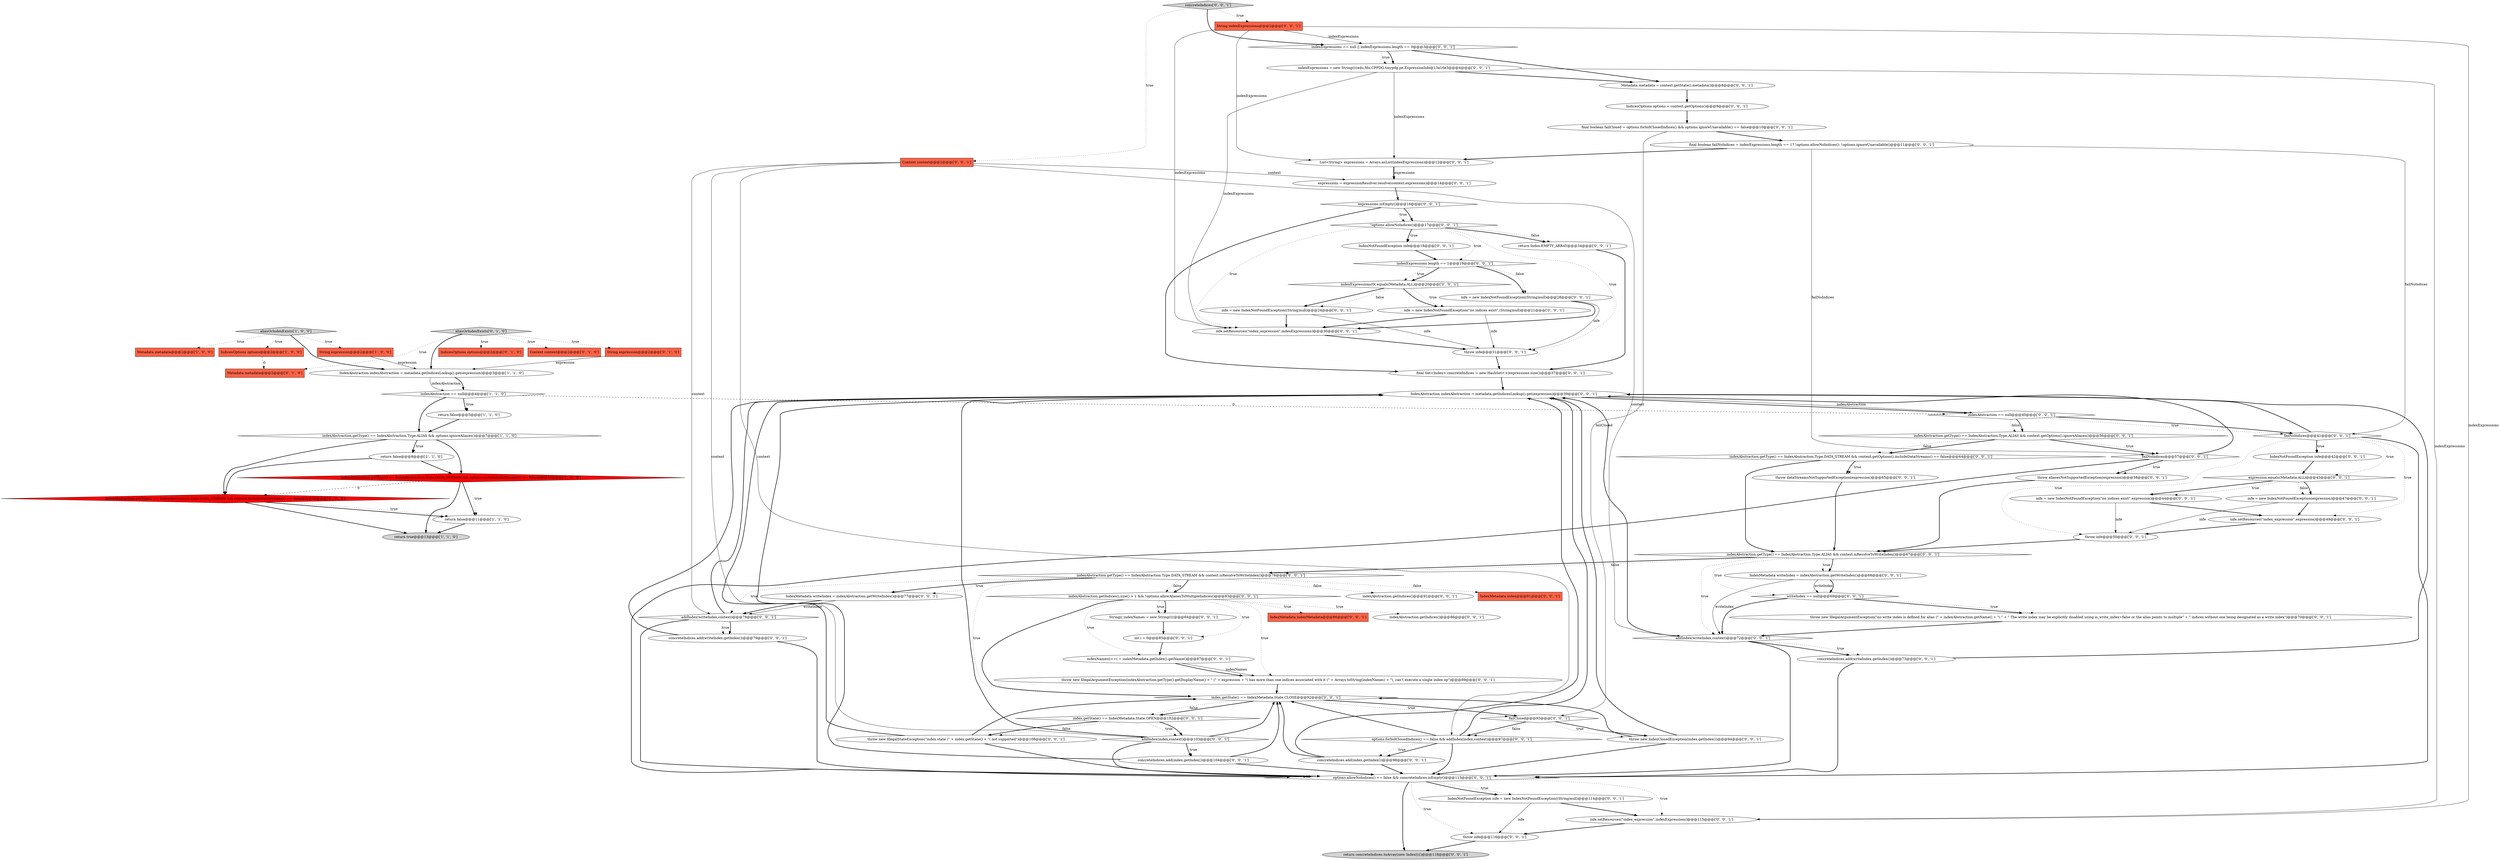 digraph {
18 [style = filled, label = "infe = new IndexNotFoundException(\"no indices exist\",(String)null)@@@21@@@['0', '0', '1']", fillcolor = white, shape = ellipse image = "AAA0AAABBB3BBB"];
46 [style = filled, label = "IndexNotFoundException infe@@@42@@@['0', '0', '1']", fillcolor = white, shape = ellipse image = "AAA0AAABBB3BBB"];
63 [style = filled, label = "throw infe@@@116@@@['0', '0', '1']", fillcolor = white, shape = ellipse image = "AAA0AAABBB3BBB"];
29 [style = filled, label = "throw aliasesNotSupportedException(expression)@@@58@@@['0', '0', '1']", fillcolor = white, shape = ellipse image = "AAA0AAABBB3BBB"];
22 [style = filled, label = "index.getState() == IndexMetadata.State.OPEN@@@102@@@['0', '0', '1']", fillcolor = white, shape = diamond image = "AAA0AAABBB3BBB"];
50 [style = filled, label = "addIndex(writeIndex,context)@@@78@@@['0', '0', '1']", fillcolor = white, shape = diamond image = "AAA0AAABBB3BBB"];
79 [style = filled, label = "IndexNotFoundException infe = new IndexNotFoundException((String)null)@@@114@@@['0', '0', '1']", fillcolor = white, shape = ellipse image = "AAA0AAABBB3BBB"];
75 [style = filled, label = "infe = new IndexNotFoundException(expression)@@@47@@@['0', '0', '1']", fillcolor = white, shape = ellipse image = "AAA0AAABBB3BBB"];
44 [style = filled, label = "indexAbstraction.getType() == IndexAbstraction.Type.ALIAS && context.isResolveToWriteIndex()@@@67@@@['0', '0', '1']", fillcolor = white, shape = diamond image = "AAA0AAABBB3BBB"];
51 [style = filled, label = "!options.allowNoIndices()@@@17@@@['0', '0', '1']", fillcolor = white, shape = diamond image = "AAA0AAABBB3BBB"];
41 [style = filled, label = "indexNames(i++( = indexMetadata.getIndex().getName()@@@87@@@['0', '0', '1']", fillcolor = white, shape = ellipse image = "AAA0AAABBB3BBB"];
17 [style = filled, label = "indexAbstraction.getType() == IndexAbstraction.Type.DATA_STREAM && context.includeDataStreams() == false@@@10@@@['0', '1', '0']", fillcolor = red, shape = diamond image = "AAA1AAABBB2BBB"];
25 [style = filled, label = "IndexMetadata writeIndex = indexAbstraction.getWriteIndex()@@@77@@@['0', '0', '1']", fillcolor = white, shape = ellipse image = "AAA0AAABBB3BBB"];
40 [style = filled, label = "final Set<Index> concreteIndices = new HashSet<>(expressions.size())@@@37@@@['0', '0', '1']", fillcolor = white, shape = ellipse image = "AAA0AAABBB3BBB"];
73 [style = filled, label = "Context context@@@2@@@['0', '0', '1']", fillcolor = tomato, shape = box image = "AAA0AAABBB3BBB"];
74 [style = filled, label = "index.getState() == IndexMetadata.State.CLOSE@@@92@@@['0', '0', '1']", fillcolor = white, shape = diamond image = "AAA0AAABBB3BBB"];
21 [style = filled, label = "throw dataStreamsNotSupportedException(expression)@@@65@@@['0', '0', '1']", fillcolor = white, shape = ellipse image = "AAA0AAABBB3BBB"];
53 [style = filled, label = "indexAbstraction.getIndices()@@@91@@@['0', '0', '1']", fillcolor = white, shape = ellipse image = "AAA0AAABBB3BBB"];
72 [style = filled, label = "options.allowNoIndices() == false && concreteIndices.isEmpty()@@@113@@@['0', '0', '1']", fillcolor = white, shape = diamond image = "AAA0AAABBB3BBB"];
8 [style = filled, label = "String expression@@@2@@@['1', '0', '0']", fillcolor = tomato, shape = box image = "AAA0AAABBB1BBB"];
76 [style = filled, label = "IndexAbstraction indexAbstraction = metadata.getIndicesLookup().get(expression)@@@39@@@['0', '0', '1']", fillcolor = white, shape = ellipse image = "AAA0AAABBB3BBB"];
82 [style = filled, label = "indexExpressions.length == 1@@@19@@@['0', '0', '1']", fillcolor = white, shape = diamond image = "AAA0AAABBB3BBB"];
83 [style = filled, label = "return concreteIndices.toArray(new Index(((()@@@118@@@['0', '0', '1']", fillcolor = lightgray, shape = ellipse image = "AAA0AAABBB3BBB"];
14 [style = filled, label = "IndicesOptions options@@@2@@@['0', '1', '0']", fillcolor = tomato, shape = box image = "AAA0AAABBB2BBB"];
43 [style = filled, label = "indexAbstraction.getType() == IndexAbstraction.Type.ALIAS && context.getOptions().ignoreAliases()@@@56@@@['0', '0', '1']", fillcolor = white, shape = diamond image = "AAA0AAABBB3BBB"];
68 [style = filled, label = "infe = new IndexNotFoundException((String)null)@@@28@@@['0', '0', '1']", fillcolor = white, shape = ellipse image = "AAA0AAABBB3BBB"];
31 [style = filled, label = "addIndex(index,context)@@@103@@@['0', '0', '1']", fillcolor = white, shape = diamond image = "AAA0AAABBB3BBB"];
54 [style = filled, label = "throw new IllegalArgumentException(\"no write index is defined for alias (\" + indexAbstraction.getName() + \"(.\" + \" The write index may be explicitly disabled using is_write_index=false or the alias points to multiple\" + \" indices without one being designated as a write index\")@@@70@@@['0', '0', '1']", fillcolor = white, shape = ellipse image = "AAA0AAABBB3BBB"];
80 [style = filled, label = "int i = 0@@@85@@@['0', '0', '1']", fillcolor = white, shape = ellipse image = "AAA0AAABBB3BBB"];
30 [style = filled, label = "IndexMetadata index@@@91@@@['0', '0', '1']", fillcolor = tomato, shape = box image = "AAA0AAABBB3BBB"];
13 [style = filled, label = "aliasOrIndexExists['0', '1', '0']", fillcolor = lightgray, shape = diamond image = "AAA0AAABBB2BBB"];
34 [style = filled, label = "infe.setResources(\"index_expression\",expression)@@@49@@@['0', '0', '1']", fillcolor = white, shape = ellipse image = "AAA0AAABBB3BBB"];
38 [style = filled, label = "infe.setResources(\"index_expression\",indexExpressions)@@@115@@@['0', '0', '1']", fillcolor = white, shape = ellipse image = "AAA0AAABBB3BBB"];
33 [style = filled, label = "failNoIndices@@@41@@@['0', '0', '1']", fillcolor = white, shape = diamond image = "AAA0AAABBB3BBB"];
45 [style = filled, label = "infe = new IndexNotFoundException((String)null)@@@24@@@['0', '0', '1']", fillcolor = white, shape = ellipse image = "AAA0AAABBB3BBB"];
1 [style = filled, label = "return false@@@5@@@['1', '1', '0']", fillcolor = white, shape = ellipse image = "AAA0AAABBB1BBB"];
77 [style = filled, label = "final boolean failNoIndices = indexExpressions.length == 1? !options.allowNoIndices(): !options.ignoreUnavailable()@@@11@@@['0', '0', '1']", fillcolor = white, shape = ellipse image = "AAA0AAABBB3BBB"];
0 [style = filled, label = "indexAbstraction.getType() == IndexAbstraction.Type.ALIAS && options.ignoreAliases()@@@7@@@['1', '1', '0']", fillcolor = white, shape = diamond image = "AAA0AAABBB1BBB"];
27 [style = filled, label = "IndexNotFoundException infe@@@18@@@['0', '0', '1']", fillcolor = white, shape = ellipse image = "AAA0AAABBB3BBB"];
3 [style = filled, label = "return false@@@8@@@['1', '1', '0']", fillcolor = white, shape = ellipse image = "AAA0AAABBB1BBB"];
23 [style = filled, label = "String(( indexNames = new String((((@@@84@@@['0', '0', '1']", fillcolor = white, shape = ellipse image = "AAA0AAABBB3BBB"];
65 [style = filled, label = "indexExpressions = new String((((edu.fdu.CPPDG.tinypdg.pe.ExpressionInfo@13a16e3@@@4@@@['0', '0', '1']", fillcolor = white, shape = ellipse image = "AAA0AAABBB3BBB"];
70 [style = filled, label = "infe = new IndexNotFoundException(\"no indices exist\",expression)@@@44@@@['0', '0', '1']", fillcolor = white, shape = ellipse image = "AAA0AAABBB3BBB"];
26 [style = filled, label = "concreteIndices.add(writeIndex.getIndex())@@@73@@@['0', '0', '1']", fillcolor = white, shape = ellipse image = "AAA0AAABBB3BBB"];
48 [style = filled, label = "throw new IllegalArgumentException(indexAbstraction.getType().getDisplayName() + \" (\" + expression + \"( has more than one indices associated with it (\" + Arrays.toString(indexNames) + \"(, can't execute a single index op\")@@@89@@@['0', '0', '1']", fillcolor = white, shape = ellipse image = "AAA0AAABBB3BBB"];
6 [style = filled, label = "return true@@@13@@@['1', '1', '0']", fillcolor = lightgray, shape = ellipse image = "AAA0AAABBB1BBB"];
5 [style = filled, label = "indexAbstraction == null@@@4@@@['1', '1', '0']", fillcolor = white, shape = diamond image = "AAA0AAABBB1BBB"];
15 [style = filled, label = "Context context@@@2@@@['0', '1', '0']", fillcolor = tomato, shape = box image = "AAA0AAABBB2BBB"];
20 [style = filled, label = "throw new IllegalStateException(\"index state (\" + index.getState() + \"( not supported\")@@@108@@@['0', '0', '1']", fillcolor = white, shape = ellipse image = "AAA0AAABBB3BBB"];
87 [style = filled, label = "concreteIndices.add(index.getIndex())@@@104@@@['0', '0', '1']", fillcolor = white, shape = ellipse image = "AAA0AAABBB3BBB"];
56 [style = filled, label = "indexAbstraction.getType() == IndexAbstraction.Type.DATA_STREAM && context.isResolveToWriteIndex()@@@76@@@['0', '0', '1']", fillcolor = white, shape = diamond image = "AAA0AAABBB3BBB"];
32 [style = filled, label = "indexExpressions(0(.equals(Metadata.ALL)@@@20@@@['0', '0', '1']", fillcolor = white, shape = diamond image = "AAA0AAABBB3BBB"];
49 [style = filled, label = "concreteIndices.add(writeIndex.getIndex())@@@79@@@['0', '0', '1']", fillcolor = white, shape = ellipse image = "AAA0AAABBB3BBB"];
28 [style = filled, label = "IndicesOptions options = context.getOptions()@@@9@@@['0', '0', '1']", fillcolor = white, shape = ellipse image = "AAA0AAABBB3BBB"];
10 [style = filled, label = "indexAbstraction.getType() == IndexAbstraction.Type.DATA_STREAM && options.includeDataStreams() == false@@@10@@@['1', '0', '0']", fillcolor = red, shape = diamond image = "AAA1AAABBB1BBB"];
61 [style = filled, label = "expressions = expressionResolver.resolve(context,expressions)@@@14@@@['0', '0', '1']", fillcolor = white, shape = ellipse image = "AAA0AAABBB3BBB"];
57 [style = filled, label = "throw new IndexClosedException(index.getIndex())@@@94@@@['0', '0', '1']", fillcolor = white, shape = ellipse image = "AAA0AAABBB3BBB"];
37 [style = filled, label = "return Index.EMPTY_ARRAY@@@34@@@['0', '0', '1']", fillcolor = white, shape = ellipse image = "AAA0AAABBB3BBB"];
47 [style = filled, label = "expressions.isEmpty()@@@16@@@['0', '0', '1']", fillcolor = white, shape = diamond image = "AAA0AAABBB3BBB"];
4 [style = filled, label = "Metadata metadata@@@2@@@['1', '0', '0']", fillcolor = tomato, shape = box image = "AAA0AAABBB1BBB"];
19 [style = filled, label = "indexAbstraction == null@@@40@@@['0', '0', '1']", fillcolor = white, shape = diamond image = "AAA0AAABBB3BBB"];
64 [style = filled, label = "final boolean failClosed = options.forbidClosedIndices() && options.ignoreUnavailable() == false@@@10@@@['0', '0', '1']", fillcolor = white, shape = ellipse image = "AAA0AAABBB3BBB"];
78 [style = filled, label = "failClosed@@@93@@@['0', '0', '1']", fillcolor = white, shape = diamond image = "AAA0AAABBB3BBB"];
9 [style = filled, label = "aliasOrIndexExists['1', '0', '0']", fillcolor = lightgray, shape = diamond image = "AAA0AAABBB1BBB"];
24 [style = filled, label = "infe.setResources(\"index_expression\",indexExpressions)@@@30@@@['0', '0', '1']", fillcolor = white, shape = ellipse image = "AAA0AAABBB3BBB"];
52 [style = filled, label = "options.forbidClosedIndices() == false && addIndex(index,context)@@@97@@@['0', '0', '1']", fillcolor = white, shape = diamond image = "AAA0AAABBB3BBB"];
11 [style = filled, label = "IndicesOptions options@@@2@@@['1', '0', '0']", fillcolor = tomato, shape = box image = "AAA1AAABBB1BBB"];
66 [style = filled, label = "throw infe@@@50@@@['0', '0', '1']", fillcolor = white, shape = ellipse image = "AAA0AAABBB3BBB"];
85 [style = filled, label = "List<String> expressions = Arrays.asList(indexExpressions)@@@12@@@['0', '0', '1']", fillcolor = white, shape = ellipse image = "AAA0AAABBB3BBB"];
60 [style = filled, label = "indexAbstraction.getIndices().size() > 1 && !options.allowAliasesToMultipleIndices()@@@83@@@['0', '0', '1']", fillcolor = white, shape = diamond image = "AAA0AAABBB3BBB"];
35 [style = filled, label = "String indexExpressions@@@2@@@['0', '0', '1']", fillcolor = tomato, shape = box image = "AAA0AAABBB3BBB"];
55 [style = filled, label = "concreteIndices.add(index.getIndex())@@@98@@@['0', '0', '1']", fillcolor = white, shape = ellipse image = "AAA0AAABBB3BBB"];
16 [style = filled, label = "Metadata metadata@@@2@@@['0', '1', '0']", fillcolor = tomato, shape = box image = "AAA1AAABBB2BBB"];
69 [style = filled, label = "expression.equals(Metadata.ALL)@@@43@@@['0', '0', '1']", fillcolor = white, shape = diamond image = "AAA0AAABBB3BBB"];
81 [style = filled, label = "indexAbstraction.getType() == IndexAbstraction.Type.DATA_STREAM && context.getOptions().includeDataStreams() == false@@@64@@@['0', '0', '1']", fillcolor = white, shape = diamond image = "AAA0AAABBB3BBB"];
2 [style = filled, label = "IndexAbstraction indexAbstraction = metadata.getIndicesLookup().get(expression)@@@3@@@['1', '1', '0']", fillcolor = white, shape = ellipse image = "AAA0AAABBB1BBB"];
42 [style = filled, label = "Metadata metadata = context.getState().metadata()@@@8@@@['0', '0', '1']", fillcolor = white, shape = ellipse image = "AAA0AAABBB3BBB"];
12 [style = filled, label = "String expression@@@2@@@['0', '1', '0']", fillcolor = tomato, shape = box image = "AAA0AAABBB2BBB"];
67 [style = filled, label = "writeIndex == null@@@69@@@['0', '0', '1']", fillcolor = white, shape = diamond image = "AAA0AAABBB3BBB"];
39 [style = filled, label = "addIndex(writeIndex,context)@@@72@@@['0', '0', '1']", fillcolor = white, shape = diamond image = "AAA0AAABBB3BBB"];
86 [style = filled, label = "failNoIndices@@@57@@@['0', '0', '1']", fillcolor = white, shape = diamond image = "AAA0AAABBB3BBB"];
58 [style = filled, label = "concreteIndices['0', '0', '1']", fillcolor = lightgray, shape = diamond image = "AAA0AAABBB3BBB"];
62 [style = filled, label = "throw infe@@@31@@@['0', '0', '1']", fillcolor = white, shape = ellipse image = "AAA0AAABBB3BBB"];
59 [style = filled, label = "IndexMetadata indexMetadata@@@86@@@['0', '0', '1']", fillcolor = tomato, shape = box image = "AAA0AAABBB3BBB"];
84 [style = filled, label = "indexExpressions == null || indexExpressions.length == 0@@@3@@@['0', '0', '1']", fillcolor = white, shape = diamond image = "AAA0AAABBB3BBB"];
71 [style = filled, label = "indexAbstraction.getIndices()@@@86@@@['0', '0', '1']", fillcolor = white, shape = ellipse image = "AAA0AAABBB3BBB"];
7 [style = filled, label = "return false@@@11@@@['1', '1', '0']", fillcolor = white, shape = ellipse image = "AAA0AAABBB1BBB"];
36 [style = filled, label = "IndexMetadata writeIndex = indexAbstraction.getWriteIndex()@@@68@@@['0', '0', '1']", fillcolor = white, shape = ellipse image = "AAA0AAABBB3BBB"];
33->66 [style = dotted, label="true"];
75->66 [style = solid, label="infe"];
33->69 [style = dotted, label="true"];
67->39 [style = bold, label=""];
82->32 [style = dotted, label="true"];
74->22 [style = bold, label=""];
55->72 [style = bold, label=""];
22->31 [style = dotted, label="true"];
65->42 [style = bold, label=""];
60->48 [style = dotted, label="true"];
31->87 [style = bold, label=""];
68->24 [style = bold, label=""];
11->16 [style = dashed, label="0"];
2->5 [style = solid, label="indexAbstraction"];
5->1 [style = dotted, label="true"];
43->81 [style = bold, label=""];
73->61 [style = solid, label="context"];
52->55 [style = bold, label=""];
27->82 [style = bold, label=""];
43->81 [style = dotted, label="false"];
64->77 [style = bold, label=""];
31->74 [style = bold, label=""];
45->24 [style = bold, label=""];
60->59 [style = dotted, label="true"];
65->38 [style = solid, label="indexExpressions"];
63->83 [style = bold, label=""];
55->74 [style = bold, label=""];
56->53 [style = dotted, label="false"];
41->48 [style = bold, label=""];
87->74 [style = bold, label=""];
78->57 [style = dotted, label="true"];
85->61 [style = bold, label=""];
82->68 [style = bold, label=""];
77->33 [style = solid, label="failNoIndices"];
5->0 [style = bold, label=""];
56->74 [style = dotted, label="true"];
84->65 [style = bold, label=""];
33->46 [style = bold, label=""];
57->74 [style = bold, label=""];
47->51 [style = bold, label=""];
22->20 [style = dotted, label="false"];
52->74 [style = bold, label=""];
29->44 [style = bold, label=""];
82->32 [style = bold, label=""];
36->67 [style = solid, label="writeIndex"];
58->84 [style = bold, label=""];
36->67 [style = bold, label=""];
0->3 [style = dotted, label="true"];
13->15 [style = dotted, label="true"];
32->18 [style = bold, label=""];
81->44 [style = bold, label=""];
18->62 [style = solid, label="infe"];
62->40 [style = bold, label=""];
25->50 [style = solid, label="writeIndex"];
60->41 [style = dotted, label="true"];
41->48 [style = solid, label="indexNames"];
60->23 [style = bold, label=""];
0->3 [style = bold, label=""];
21->44 [style = bold, label=""];
86->29 [style = bold, label=""];
48->74 [style = bold, label=""];
56->30 [style = dotted, label="false"];
74->78 [style = bold, label=""];
9->2 [style = bold, label=""];
0->17 [style = bold, label=""];
51->24 [style = dotted, label="true"];
12->2 [style = solid, label="expression"];
39->26 [style = dotted, label="true"];
19->33 [style = dotted, label="true"];
64->78 [style = solid, label="failClosed"];
86->29 [style = dotted, label="true"];
65->85 [style = solid, label="indexExpressions"];
40->76 [style = bold, label=""];
86->72 [style = bold, label=""];
1->0 [style = bold, label=""];
73->50 [style = solid, label="context"];
68->62 [style = solid, label="infe"];
87->76 [style = bold, label=""];
56->25 [style = dotted, label="true"];
56->25 [style = bold, label=""];
72->38 [style = dotted, label="true"];
10->7 [style = bold, label=""];
50->49 [style = bold, label=""];
39->26 [style = bold, label=""];
60->74 [style = bold, label=""];
80->41 [style = bold, label=""];
55->76 [style = bold, label=""];
56->60 [style = dotted, label="false"];
9->8 [style = dotted, label="true"];
39->72 [style = bold, label=""];
3->10 [style = bold, label=""];
5->1 [style = bold, label=""];
60->80 [style = dotted, label="true"];
58->73 [style = dotted, label="true"];
84->42 [style = bold, label=""];
82->68 [style = dotted, label="false"];
22->20 [style = bold, label=""];
57->76 [style = bold, label=""];
7->6 [style = bold, label=""];
31->76 [style = bold, label=""];
77->86 [style = solid, label="failNoIndices"];
51->27 [style = bold, label=""];
9->4 [style = dotted, label="true"];
47->51 [style = dotted, label="true"];
20->74 [style = bold, label=""];
50->72 [style = bold, label=""];
26->76 [style = bold, label=""];
36->39 [style = solid, label="writeIndex"];
79->63 [style = solid, label="infe"];
86->76 [style = bold, label=""];
51->27 [style = dotted, label="true"];
85->61 [style = solid, label="expressions"];
81->21 [style = dotted, label="true"];
19->33 [style = bold, label=""];
50->49 [style = dotted, label="true"];
73->52 [style = solid, label="context"];
13->16 [style = dotted, label="true"];
44->56 [style = bold, label=""];
18->24 [style = bold, label=""];
32->18 [style = dotted, label="true"];
73->31 [style = solid, label="context"];
56->50 [style = dotted, label="true"];
67->54 [style = bold, label=""];
69->75 [style = dotted, label="false"];
17->6 [style = bold, label=""];
47->40 [style = bold, label=""];
52->55 [style = dotted, label="true"];
35->24 [style = solid, label="indexExpressions"];
74->78 [style = dotted, label="true"];
56->60 [style = bold, label=""];
70->34 [style = bold, label=""];
9->11 [style = dotted, label="true"];
23->80 [style = bold, label=""];
44->39 [style = dotted, label="true"];
69->75 [style = bold, label=""];
45->62 [style = solid, label="infe"];
78->52 [style = bold, label=""];
35->85 [style = solid, label="indexExpressions"];
69->70 [style = dotted, label="true"];
33->72 [style = bold, label=""];
10->6 [style = bold, label=""];
33->76 [style = bold, label=""];
54->39 [style = bold, label=""];
26->72 [style = bold, label=""];
81->21 [style = bold, label=""];
19->43 [style = dotted, label="false"];
51->37 [style = bold, label=""];
72->79 [style = dotted, label="true"];
28->64 [style = bold, label=""];
79->38 [style = bold, label=""];
84->65 [style = dotted, label="true"];
10->17 [style = dashed, label="0"];
77->85 [style = bold, label=""];
3->17 [style = bold, label=""];
76->19 [style = bold, label=""];
42->28 [style = bold, label=""];
46->69 [style = bold, label=""];
33->46 [style = dotted, label="true"];
13->14 [style = dotted, label="true"];
5->19 [style = dashed, label="0"];
19->43 [style = bold, label=""];
35->84 [style = solid, label="indexExpressions"];
2->5 [style = bold, label=""];
13->2 [style = bold, label=""];
73->39 [style = solid, label="context"];
31->72 [style = bold, label=""];
32->45 [style = bold, label=""];
34->66 [style = bold, label=""];
44->36 [style = bold, label=""];
49->76 [style = bold, label=""];
13->12 [style = dotted, label="true"];
70->66 [style = solid, label="infe"];
35->38 [style = solid, label="indexExpressions"];
52->76 [style = bold, label=""];
72->83 [style = bold, label=""];
33->34 [style = dotted, label="true"];
60->23 [style = dotted, label="true"];
74->22 [style = dotted, label="false"];
65->24 [style = solid, label="indexExpressions"];
22->31 [style = bold, label=""];
44->36 [style = dotted, label="true"];
52->72 [style = bold, label=""];
44->67 [style = dotted, label="true"];
72->63 [style = dotted, label="true"];
8->2 [style = solid, label="expression"];
50->76 [style = bold, label=""];
57->72 [style = bold, label=""];
51->82 [style = dotted, label="true"];
58->35 [style = dotted, label="true"];
60->71 [style = dotted, label="true"];
17->7 [style = bold, label=""];
78->52 [style = dotted, label="false"];
87->72 [style = bold, label=""];
78->57 [style = bold, label=""];
0->10 [style = bold, label=""];
31->87 [style = dotted, label="true"];
43->86 [style = bold, label=""];
20->76 [style = bold, label=""];
61->47 [style = bold, label=""];
32->45 [style = dotted, label="false"];
38->63 [style = bold, label=""];
20->72 [style = bold, label=""];
75->34 [style = bold, label=""];
72->79 [style = bold, label=""];
51->62 [style = dotted, label="true"];
17->7 [style = dotted, label="true"];
24->62 [style = bold, label=""];
69->70 [style = bold, label=""];
39->76 [style = bold, label=""];
51->37 [style = dotted, label="false"];
25->50 [style = bold, label=""];
44->56 [style = dotted, label="false"];
67->54 [style = dotted, label="true"];
10->7 [style = dotted, label="true"];
37->40 [style = bold, label=""];
66->44 [style = bold, label=""];
76->19 [style = solid, label="indexAbstraction"];
49->72 [style = bold, label=""];
43->86 [style = dotted, label="true"];
}
